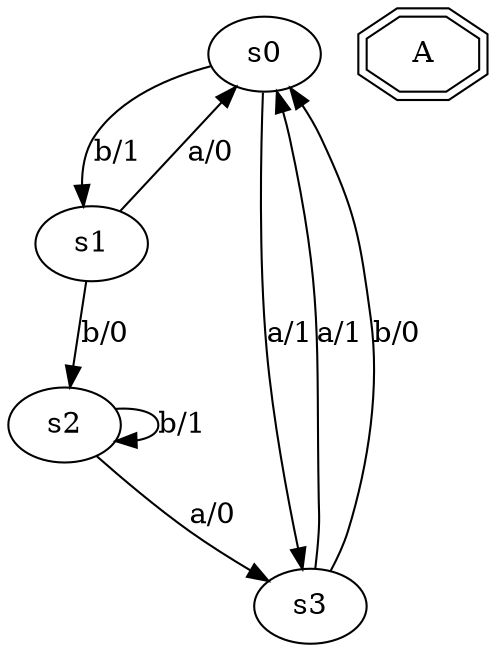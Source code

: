 /* fsm with distinguish sequence */
digraph test_11 {
    s0 -> s1 [label="b/1"];
    s0 -> s3 [label="a/1"];
    s1 -> s0 [label="a/0"];
    s1 -> s2 [label="b/0"];
    s2 -> s3 [label="a/0"];
    s2 -> s2 [label="b/1"];
    s3 -> s0 [label="a/1"];
    s3 -> s0 [label="b/0"];
    A [shape=doubleoctagon];
}
